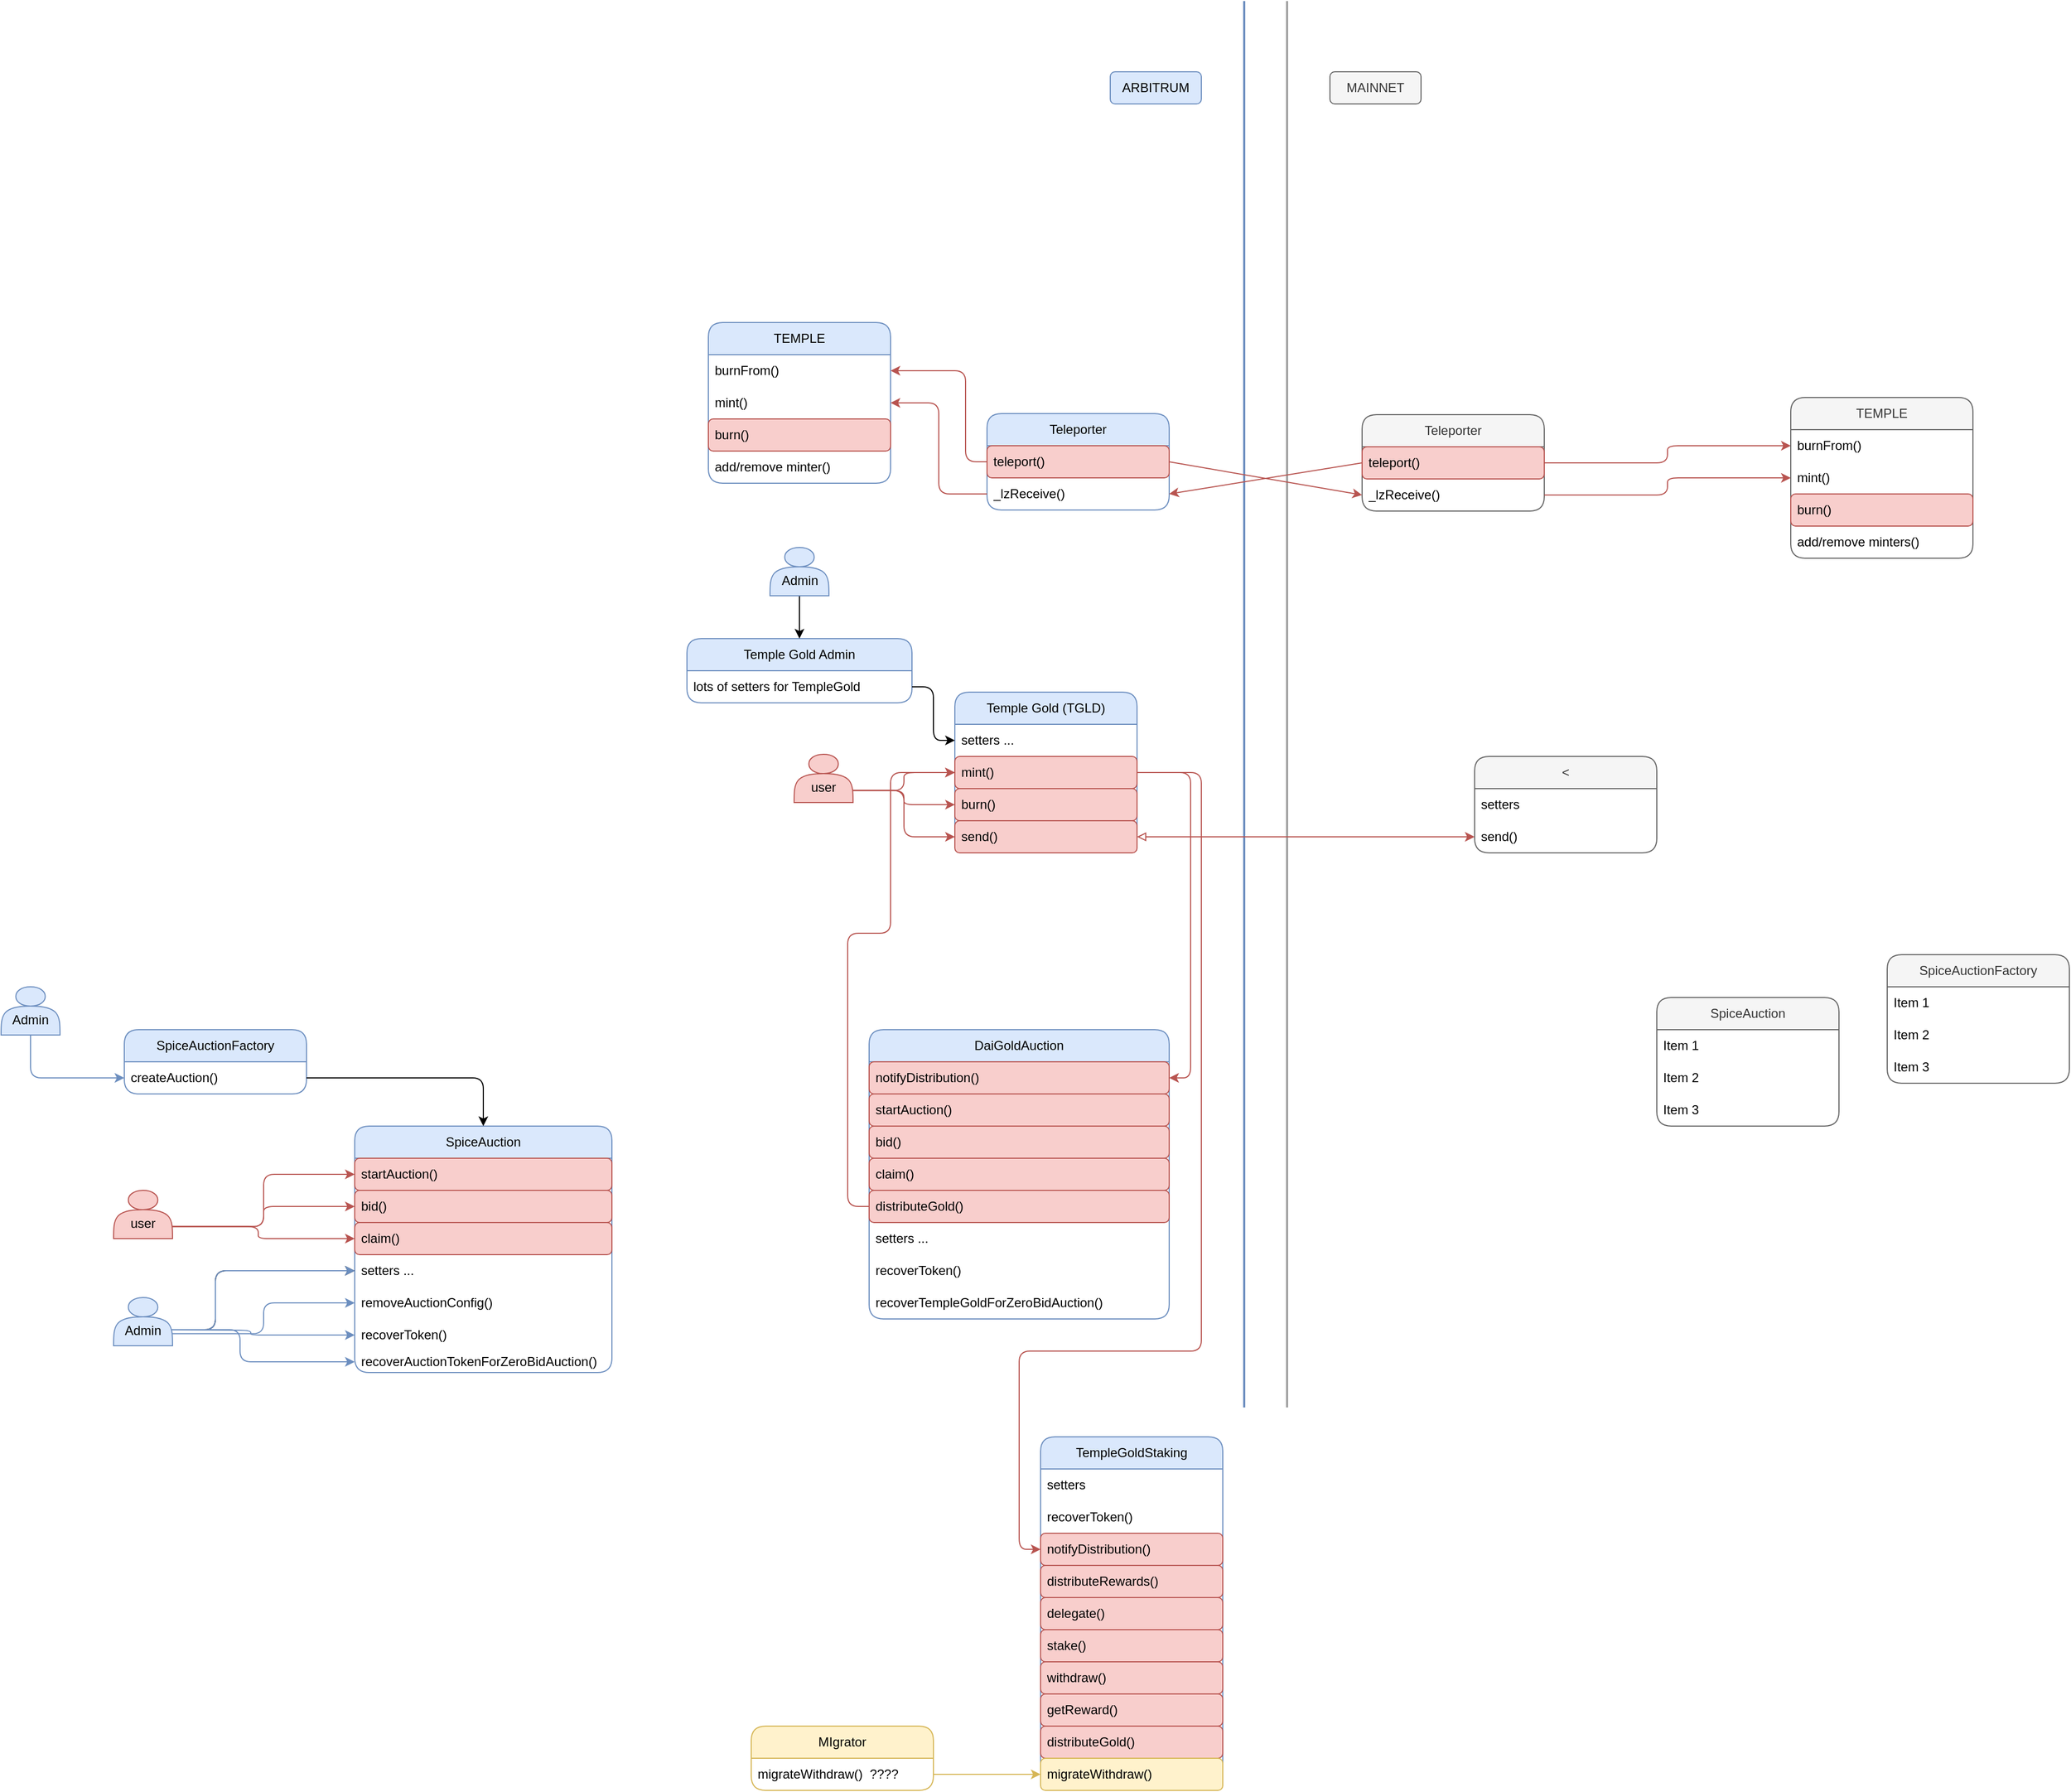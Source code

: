 <mxfile version="24.7.17">
  <diagram name="Page-1" id="kN0Zl41MOOWJ0NG0OLpR">
    <mxGraphModel dx="2349" dy="1938" grid="1" gridSize="10" guides="1" tooltips="1" connect="1" arrows="1" fold="1" page="1" pageScale="1" pageWidth="850" pageHeight="1100" math="0" shadow="0">
      <root>
        <mxCell id="0" />
        <mxCell id="1" parent="0" />
        <mxCell id="PqB-_CvW8uiKwiQ8ZS_M-51" style="edgeStyle=orthogonalEdgeStyle;rounded=1;orthogonalLoop=1;jettySize=auto;html=1;exitX=1;exitY=0.5;exitDx=0;exitDy=0;entryX=1;entryY=0.5;entryDx=0;entryDy=0;fillColor=#f8cecc;strokeColor=#b85450;" edge="1" parent="1" source="ul7KkK8-qh1lNXba7wHL-4" target="ul7KkK8-qh1lNXba7wHL-83">
          <mxGeometry relative="1" as="geometry">
            <Array as="points">
              <mxPoint x="670" y="420" />
              <mxPoint x="670" y="705" />
            </Array>
          </mxGeometry>
        </mxCell>
        <mxCell id="ul7KkK8-qh1lNXba7wHL-4" value="Temple Gold (TGLD)" style="swimlane;fontStyle=0;childLayout=stackLayout;horizontal=1;startSize=30;horizontalStack=0;resizeParent=1;resizeParentMax=0;resizeLast=0;collapsible=1;marginBottom=0;whiteSpace=wrap;html=1;fillColor=#dae8fc;strokeColor=#6c8ebf;rounded=1;" parent="1" vertex="1">
          <mxGeometry x="450" y="345" width="170" height="150" as="geometry" />
        </mxCell>
        <mxCell id="ul7KkK8-qh1lNXba7wHL-5" value="setters ..." style="text;strokeColor=none;fillColor=none;align=left;verticalAlign=middle;spacingLeft=4;spacingRight=4;overflow=hidden;points=[[0,0.5],[1,0.5]];portConstraint=eastwest;rotatable=0;whiteSpace=wrap;html=1;rounded=1;" parent="ul7KkK8-qh1lNXba7wHL-4" vertex="1">
          <mxGeometry y="30" width="170" height="30" as="geometry" />
        </mxCell>
        <mxCell id="ul7KkK8-qh1lNXba7wHL-6" value="mint()" style="text;strokeColor=#b85450;fillColor=#f8cecc;align=left;verticalAlign=middle;spacingLeft=4;spacingRight=4;overflow=hidden;points=[[0,0.5],[1,0.5]];portConstraint=eastwest;rotatable=0;whiteSpace=wrap;html=1;rounded=1;" parent="ul7KkK8-qh1lNXba7wHL-4" vertex="1">
          <mxGeometry y="60" width="170" height="30" as="geometry" />
        </mxCell>
        <mxCell id="PqB-_CvW8uiKwiQ8ZS_M-6" value="burn()" style="text;strokeColor=#b85450;fillColor=#f8cecc;align=left;verticalAlign=middle;spacingLeft=4;spacingRight=4;overflow=hidden;points=[[0,0.5],[1,0.5]];portConstraint=eastwest;rotatable=0;whiteSpace=wrap;html=1;rounded=1;" vertex="1" parent="ul7KkK8-qh1lNXba7wHL-4">
          <mxGeometry y="90" width="170" height="30" as="geometry" />
        </mxCell>
        <mxCell id="ul7KkK8-qh1lNXba7wHL-7" value="send()" style="text;strokeColor=#b85450;fillColor=#f8cecc;align=left;verticalAlign=middle;spacingLeft=4;spacingRight=4;overflow=hidden;points=[[0,0.5],[1,0.5]];portConstraint=eastwest;rotatable=0;whiteSpace=wrap;html=1;rounded=1;" parent="ul7KkK8-qh1lNXba7wHL-4" vertex="1">
          <mxGeometry y="120" width="170" height="30" as="geometry" />
        </mxCell>
        <mxCell id="ul7KkK8-qh1lNXba7wHL-8" value="&amp;lt;" style="swimlane;fontStyle=0;childLayout=stackLayout;horizontal=1;startSize=30;horizontalStack=0;resizeParent=1;resizeParentMax=0;resizeLast=0;collapsible=1;marginBottom=0;whiteSpace=wrap;html=1;fillColor=#f5f5f5;fontColor=#333333;strokeColor=#666666;rounded=1;" parent="1" vertex="1">
          <mxGeometry x="935" y="405" width="170" height="90" as="geometry" />
        </mxCell>
        <mxCell id="ul7KkK8-qh1lNXba7wHL-9" value="setters" style="text;strokeColor=none;fillColor=none;align=left;verticalAlign=middle;spacingLeft=4;spacingRight=4;overflow=hidden;points=[[0,0.5],[1,0.5]];portConstraint=eastwest;rotatable=0;whiteSpace=wrap;html=1;rounded=1;" parent="ul7KkK8-qh1lNXba7wHL-8" vertex="1">
          <mxGeometry y="30" width="170" height="30" as="geometry" />
        </mxCell>
        <mxCell id="ul7KkK8-qh1lNXba7wHL-10" value="send()" style="text;strokeColor=none;fillColor=none;align=left;verticalAlign=middle;spacingLeft=4;spacingRight=4;overflow=hidden;points=[[0,0.5],[1,0.5]];portConstraint=eastwest;rotatable=0;whiteSpace=wrap;html=1;rounded=1;" parent="ul7KkK8-qh1lNXba7wHL-8" vertex="1">
          <mxGeometry y="60" width="170" height="30" as="geometry" />
        </mxCell>
        <mxCell id="ul7KkK8-qh1lNXba7wHL-16" value="ARBITRUM" style="text;html=1;align=center;verticalAlign=middle;whiteSpace=wrap;rounded=1;fillColor=#dae8fc;strokeColor=#6c8ebf;" parent="1" vertex="1">
          <mxGeometry x="595" y="-234" width="85" height="30" as="geometry" />
        </mxCell>
        <mxCell id="ul7KkK8-qh1lNXba7wHL-17" value="MAINNET" style="text;html=1;align=center;verticalAlign=middle;whiteSpace=wrap;rounded=1;fillColor=#f5f5f5;strokeColor=#666666;fontColor=#333333;" parent="1" vertex="1">
          <mxGeometry x="800" y="-234" width="85" height="30" as="geometry" />
        </mxCell>
        <mxCell id="ul7KkK8-qh1lNXba7wHL-18" value="TempleGoldStaking" style="swimlane;fontStyle=0;childLayout=stackLayout;horizontal=1;startSize=30;horizontalStack=0;resizeParent=1;resizeParentMax=0;resizeLast=0;collapsible=1;marginBottom=0;whiteSpace=wrap;html=1;fillColor=#dae8fc;strokeColor=#6c8ebf;rounded=1;" parent="1" vertex="1">
          <mxGeometry x="530" y="1040" width="170" height="330" as="geometry" />
        </mxCell>
        <mxCell id="ul7KkK8-qh1lNXba7wHL-21" value="setters" style="text;strokeColor=none;fillColor=none;align=left;verticalAlign=middle;spacingLeft=4;spacingRight=4;overflow=hidden;points=[[0,0.5],[1,0.5]];portConstraint=eastwest;rotatable=0;whiteSpace=wrap;html=1;rounded=1;" parent="ul7KkK8-qh1lNXba7wHL-18" vertex="1">
          <mxGeometry y="30" width="170" height="30" as="geometry" />
        </mxCell>
        <mxCell id="PqB-_CvW8uiKwiQ8ZS_M-41" value="recoverToken()" style="text;strokeColor=none;fillColor=none;align=left;verticalAlign=middle;spacingLeft=4;spacingRight=4;overflow=hidden;points=[[0,0.5],[1,0.5]];portConstraint=eastwest;rotatable=0;whiteSpace=wrap;html=1;rounded=1;" vertex="1" parent="ul7KkK8-qh1lNXba7wHL-18">
          <mxGeometry y="60" width="170" height="30" as="geometry" />
        </mxCell>
        <mxCell id="ul7KkK8-qh1lNXba7wHL-19" value="notifyDistribution()" style="text;strokeColor=#b85450;fillColor=#f8cecc;align=left;verticalAlign=middle;spacingLeft=4;spacingRight=4;overflow=hidden;points=[[0,0.5],[1,0.5]];portConstraint=eastwest;rotatable=0;whiteSpace=wrap;html=1;rounded=1;" parent="ul7KkK8-qh1lNXba7wHL-18" vertex="1">
          <mxGeometry y="90" width="170" height="30" as="geometry" />
        </mxCell>
        <mxCell id="PqB-_CvW8uiKwiQ8ZS_M-38" value="distributeRewards()" style="text;strokeColor=#b85450;fillColor=#f8cecc;align=left;verticalAlign=middle;spacingLeft=4;spacingRight=4;overflow=hidden;points=[[0,0.5],[1,0.5]];portConstraint=eastwest;rotatable=0;whiteSpace=wrap;html=1;rounded=1;" vertex="1" parent="ul7KkK8-qh1lNXba7wHL-18">
          <mxGeometry y="120" width="170" height="30" as="geometry" />
        </mxCell>
        <mxCell id="PqB-_CvW8uiKwiQ8ZS_M-36" value="delegate()" style="text;strokeColor=#b85450;fillColor=#f8cecc;align=left;verticalAlign=middle;spacingLeft=4;spacingRight=4;overflow=hidden;points=[[0,0.5],[1,0.5]];portConstraint=eastwest;rotatable=0;whiteSpace=wrap;html=1;rounded=1;" vertex="1" parent="ul7KkK8-qh1lNXba7wHL-18">
          <mxGeometry y="150" width="170" height="30" as="geometry" />
        </mxCell>
        <mxCell id="PqB-_CvW8uiKwiQ8ZS_M-39" value="stake()" style="text;strokeColor=#b85450;fillColor=#f8cecc;align=left;verticalAlign=middle;spacingLeft=4;spacingRight=4;overflow=hidden;points=[[0,0.5],[1,0.5]];portConstraint=eastwest;rotatable=0;whiteSpace=wrap;html=1;rounded=1;" vertex="1" parent="ul7KkK8-qh1lNXba7wHL-18">
          <mxGeometry y="180" width="170" height="30" as="geometry" />
        </mxCell>
        <mxCell id="PqB-_CvW8uiKwiQ8ZS_M-40" value="withdraw()" style="text;strokeColor=#b85450;fillColor=#f8cecc;align=left;verticalAlign=middle;spacingLeft=4;spacingRight=4;overflow=hidden;points=[[0,0.5],[1,0.5]];portConstraint=eastwest;rotatable=0;whiteSpace=wrap;html=1;rounded=1;" vertex="1" parent="ul7KkK8-qh1lNXba7wHL-18">
          <mxGeometry y="210" width="170" height="30" as="geometry" />
        </mxCell>
        <mxCell id="PqB-_CvW8uiKwiQ8ZS_M-46" value="getReward()" style="text;strokeColor=#b85450;fillColor=#f8cecc;align=left;verticalAlign=middle;spacingLeft=4;spacingRight=4;overflow=hidden;points=[[0,0.5],[1,0.5]];portConstraint=eastwest;rotatable=0;whiteSpace=wrap;html=1;rounded=1;" vertex="1" parent="ul7KkK8-qh1lNXba7wHL-18">
          <mxGeometry y="240" width="170" height="30" as="geometry" />
        </mxCell>
        <mxCell id="PqB-_CvW8uiKwiQ8ZS_M-47" value="distributeGold()" style="text;strokeColor=#b85450;fillColor=#f8cecc;align=left;verticalAlign=middle;spacingLeft=4;spacingRight=4;overflow=hidden;points=[[0,0.5],[1,0.5]];portConstraint=eastwest;rotatable=0;whiteSpace=wrap;html=1;rounded=1;" vertex="1" parent="ul7KkK8-qh1lNXba7wHL-18">
          <mxGeometry y="270" width="170" height="30" as="geometry" />
        </mxCell>
        <mxCell id="PqB-_CvW8uiKwiQ8ZS_M-37" value="migrateWithdraw()" style="text;strokeColor=#d6b656;fillColor=#fff2cc;align=left;verticalAlign=middle;spacingLeft=4;spacingRight=4;overflow=hidden;points=[[0,0.5],[1,0.5]];portConstraint=eastwest;rotatable=0;whiteSpace=wrap;html=1;rounded=1;" vertex="1" parent="ul7KkK8-qh1lNXba7wHL-18">
          <mxGeometry y="300" width="170" height="30" as="geometry" />
        </mxCell>
        <mxCell id="ul7KkK8-qh1lNXba7wHL-22" value="Teleporter" style="swimlane;fontStyle=0;childLayout=stackLayout;horizontal=1;startSize=30;horizontalStack=0;resizeParent=1;resizeParentMax=0;resizeLast=0;collapsible=1;marginBottom=0;whiteSpace=wrap;html=1;fillColor=#dae8fc;strokeColor=#6c8ebf;rounded=1;" parent="1" vertex="1">
          <mxGeometry x="480" y="85" width="170" height="90" as="geometry" />
        </mxCell>
        <mxCell id="ul7KkK8-qh1lNXba7wHL-23" value="teleport()" style="text;strokeColor=#b85450;fillColor=#f8cecc;align=left;verticalAlign=middle;spacingLeft=4;spacingRight=4;overflow=hidden;points=[[0,0.5],[1,0.5]];portConstraint=eastwest;rotatable=0;whiteSpace=wrap;html=1;rounded=1;" parent="ul7KkK8-qh1lNXba7wHL-22" vertex="1">
          <mxGeometry y="30" width="170" height="30" as="geometry" />
        </mxCell>
        <mxCell id="PqB-_CvW8uiKwiQ8ZS_M-29" value="_lzReceive()" style="text;strokeColor=none;fillColor=none;align=left;verticalAlign=middle;spacingLeft=4;spacingRight=4;overflow=hidden;points=[[0,0.5],[1,0.5]];portConstraint=eastwest;rotatable=0;whiteSpace=wrap;html=1;rounded=1;" vertex="1" parent="ul7KkK8-qh1lNXba7wHL-22">
          <mxGeometry y="60" width="170" height="30" as="geometry" />
        </mxCell>
        <mxCell id="PqB-_CvW8uiKwiQ8ZS_M-17" style="edgeStyle=orthogonalEdgeStyle;rounded=1;orthogonalLoop=1;jettySize=auto;html=1;exitX=1;exitY=0.5;exitDx=0;exitDy=0;fillColor=#f8cecc;strokeColor=#b85450;" edge="1" parent="1" source="ul7KkK8-qh1lNXba7wHL-27" target="ul7KkK8-qh1lNXba7wHL-51">
          <mxGeometry relative="1" as="geometry" />
        </mxCell>
        <mxCell id="ul7KkK8-qh1lNXba7wHL-26" value="Teleporter" style="swimlane;fontStyle=0;childLayout=stackLayout;horizontal=1;startSize=30;horizontalStack=0;resizeParent=1;resizeParentMax=0;resizeLast=0;collapsible=1;marginBottom=0;whiteSpace=wrap;html=1;fillColor=#f5f5f5;strokeColor=#666666;fontColor=#333333;rounded=1;" parent="1" vertex="1">
          <mxGeometry x="830" y="86" width="170" height="90" as="geometry" />
        </mxCell>
        <mxCell id="ul7KkK8-qh1lNXba7wHL-27" value="teleport()" style="text;strokeColor=#b85450;fillColor=#f8cecc;align=left;verticalAlign=middle;spacingLeft=4;spacingRight=4;overflow=hidden;points=[[0,0.5],[1,0.5]];portConstraint=eastwest;rotatable=0;whiteSpace=wrap;html=1;rounded=1;" parent="ul7KkK8-qh1lNXba7wHL-26" vertex="1">
          <mxGeometry y="30" width="170" height="30" as="geometry" />
        </mxCell>
        <mxCell id="PqB-_CvW8uiKwiQ8ZS_M-22" value="_lzReceive()" style="text;strokeColor=none;fillColor=none;align=left;verticalAlign=middle;spacingLeft=4;spacingRight=4;overflow=hidden;points=[[0,0.5],[1,0.5]];portConstraint=eastwest;rotatable=0;whiteSpace=wrap;html=1;rounded=1;" vertex="1" parent="ul7KkK8-qh1lNXba7wHL-26">
          <mxGeometry y="60" width="170" height="30" as="geometry" />
        </mxCell>
        <mxCell id="ul7KkK8-qh1lNXba7wHL-30" value="Temple Gold Admin" style="swimlane;fontStyle=0;childLayout=stackLayout;horizontal=1;startSize=30;horizontalStack=0;resizeParent=1;resizeParentMax=0;resizeLast=0;collapsible=1;marginBottom=0;whiteSpace=wrap;html=1;fillColor=#dae8fc;strokeColor=#6c8ebf;rounded=1;" parent="1" vertex="1">
          <mxGeometry x="200" y="295" width="210" height="60" as="geometry" />
        </mxCell>
        <mxCell id="ul7KkK8-qh1lNXba7wHL-31" value="lots of setters for TempleGold" style="text;strokeColor=none;fillColor=none;align=left;verticalAlign=middle;spacingLeft=4;spacingRight=4;overflow=hidden;points=[[0,0.5],[1,0.5]];portConstraint=eastwest;rotatable=0;whiteSpace=wrap;html=1;rounded=1;" parent="ul7KkK8-qh1lNXba7wHL-30" vertex="1">
          <mxGeometry y="30" width="210" height="30" as="geometry" />
        </mxCell>
        <mxCell id="ul7KkK8-qh1lNXba7wHL-34" value="DaiGoldAuction" style="swimlane;fontStyle=0;childLayout=stackLayout;horizontal=1;startSize=30;horizontalStack=0;resizeParent=1;resizeParentMax=0;resizeLast=0;collapsible=1;marginBottom=0;whiteSpace=wrap;html=1;fillColor=#dae8fc;strokeColor=#6c8ebf;rounded=1;" parent="1" vertex="1">
          <mxGeometry x="370" y="660" width="280" height="270" as="geometry" />
        </mxCell>
        <mxCell id="ul7KkK8-qh1lNXba7wHL-83" value="notifyDistribution()" style="text;strokeColor=#b85450;fillColor=#f8cecc;align=left;verticalAlign=middle;spacingLeft=4;spacingRight=4;overflow=hidden;points=[[0,0.5],[1,0.5]];portConstraint=eastwest;rotatable=0;whiteSpace=wrap;html=1;rounded=1;" parent="ul7KkK8-qh1lNXba7wHL-34" vertex="1">
          <mxGeometry y="30" width="280" height="30" as="geometry" />
        </mxCell>
        <mxCell id="ul7KkK8-qh1lNXba7wHL-36" value="startAuction()" style="text;strokeColor=#b85450;fillColor=#f8cecc;align=left;verticalAlign=middle;spacingLeft=4;spacingRight=4;overflow=hidden;points=[[0,0.5],[1,0.5]];portConstraint=eastwest;rotatable=0;whiteSpace=wrap;html=1;rounded=1;" parent="ul7KkK8-qh1lNXba7wHL-34" vertex="1">
          <mxGeometry y="60" width="280" height="30" as="geometry" />
        </mxCell>
        <mxCell id="ul7KkK8-qh1lNXba7wHL-37" value="bid()" style="text;strokeColor=#b85450;fillColor=#f8cecc;align=left;verticalAlign=middle;spacingLeft=4;spacingRight=4;overflow=hidden;points=[[0,0.5],[1,0.5]];portConstraint=eastwest;rotatable=0;whiteSpace=wrap;html=1;rounded=1;" parent="ul7KkK8-qh1lNXba7wHL-34" vertex="1">
          <mxGeometry y="90" width="280" height="30" as="geometry" />
        </mxCell>
        <mxCell id="ul7KkK8-qh1lNXba7wHL-82" value="claim()" style="text;strokeColor=#b85450;fillColor=#f8cecc;align=left;verticalAlign=middle;spacingLeft=4;spacingRight=4;overflow=hidden;points=[[0,0.5],[1,0.5]];portConstraint=eastwest;rotatable=0;whiteSpace=wrap;html=1;rounded=1;" parent="ul7KkK8-qh1lNXba7wHL-34" vertex="1">
          <mxGeometry y="120" width="280" height="30" as="geometry" />
        </mxCell>
        <mxCell id="21_gAbxY58Gw7jwpVy-6-2" value="distributeGold()" style="text;strokeColor=#b85450;fillColor=#f8cecc;align=left;verticalAlign=middle;spacingLeft=4;spacingRight=4;overflow=hidden;points=[[0,0.5],[1,0.5]];portConstraint=eastwest;rotatable=0;whiteSpace=wrap;html=1;rounded=1;" parent="ul7KkK8-qh1lNXba7wHL-34" vertex="1">
          <mxGeometry y="150" width="280" height="30" as="geometry" />
        </mxCell>
        <mxCell id="ul7KkK8-qh1lNXba7wHL-35" value="setters ..." style="text;strokeColor=none;fillColor=none;align=left;verticalAlign=middle;spacingLeft=4;spacingRight=4;overflow=hidden;points=[[0,0.5],[1,0.5]];portConstraint=eastwest;rotatable=0;whiteSpace=wrap;html=1;rounded=1;" parent="ul7KkK8-qh1lNXba7wHL-34" vertex="1">
          <mxGeometry y="180" width="280" height="30" as="geometry" />
        </mxCell>
        <mxCell id="ul7KkK8-qh1lNXba7wHL-84" value="recoverToken()" style="text;strokeColor=none;fillColor=none;align=left;verticalAlign=middle;spacingLeft=4;spacingRight=4;overflow=hidden;points=[[0,0.5],[1,0.5]];portConstraint=eastwest;rotatable=0;whiteSpace=wrap;html=1;rounded=1;" parent="ul7KkK8-qh1lNXba7wHL-34" vertex="1">
          <mxGeometry y="210" width="280" height="30" as="geometry" />
        </mxCell>
        <mxCell id="ul7KkK8-qh1lNXba7wHL-85" value="recoverTempleGoldForZeroBidAuction()" style="text;strokeColor=none;fillColor=none;align=left;verticalAlign=middle;spacingLeft=4;spacingRight=4;overflow=hidden;points=[[0,0.5],[1,0.5]];portConstraint=eastwest;rotatable=0;whiteSpace=wrap;html=1;rounded=1;" parent="ul7KkK8-qh1lNXba7wHL-34" vertex="1">
          <mxGeometry y="240" width="280" height="30" as="geometry" />
        </mxCell>
        <mxCell id="ul7KkK8-qh1lNXba7wHL-38" value="SpiceAuctionFactory" style="swimlane;fontStyle=0;childLayout=stackLayout;horizontal=1;startSize=30;horizontalStack=0;resizeParent=1;resizeParentMax=0;resizeLast=0;collapsible=1;marginBottom=0;whiteSpace=wrap;html=1;fillColor=#dae8fc;strokeColor=#6c8ebf;rounded=1;" parent="1" vertex="1">
          <mxGeometry x="-325" y="660" width="170" height="60" as="geometry" />
        </mxCell>
        <mxCell id="ul7KkK8-qh1lNXba7wHL-39" value="createAuction()" style="text;strokeColor=none;fillColor=none;align=left;verticalAlign=middle;spacingLeft=4;spacingRight=4;overflow=hidden;points=[[0,0.5],[1,0.5]];portConstraint=eastwest;rotatable=0;whiteSpace=wrap;html=1;rounded=1;" parent="ul7KkK8-qh1lNXba7wHL-38" vertex="1">
          <mxGeometry y="30" width="170" height="30" as="geometry" />
        </mxCell>
        <mxCell id="ul7KkK8-qh1lNXba7wHL-42" value="SpiceAuction" style="swimlane;fontStyle=0;childLayout=stackLayout;horizontal=1;startSize=30;horizontalStack=0;resizeParent=1;resizeParentMax=0;resizeLast=0;collapsible=1;marginBottom=0;whiteSpace=wrap;html=1;fillColor=#dae8fc;strokeColor=#6c8ebf;rounded=1;" parent="1" vertex="1">
          <mxGeometry x="-110" y="750" width="240" height="230" as="geometry">
            <mxRectangle x="-10" y="600" width="150" height="30" as="alternateBounds" />
          </mxGeometry>
        </mxCell>
        <mxCell id="ul7KkK8-qh1lNXba7wHL-43" value="startAuction()" style="text;strokeColor=#b85450;fillColor=#f8cecc;align=left;verticalAlign=middle;spacingLeft=4;spacingRight=4;overflow=hidden;points=[[0,0.5],[1,0.5]];portConstraint=eastwest;rotatable=0;whiteSpace=wrap;html=1;rounded=1;" parent="ul7KkK8-qh1lNXba7wHL-42" vertex="1">
          <mxGeometry y="30" width="240" height="30" as="geometry" />
        </mxCell>
        <mxCell id="ul7KkK8-qh1lNXba7wHL-44" value="bid()" style="text;strokeColor=#b85450;fillColor=#f8cecc;align=left;verticalAlign=middle;spacingLeft=4;spacingRight=4;overflow=hidden;points=[[0,0.5],[1,0.5]];portConstraint=eastwest;rotatable=0;whiteSpace=wrap;html=1;rounded=1;" parent="ul7KkK8-qh1lNXba7wHL-42" vertex="1">
          <mxGeometry y="60" width="240" height="30" as="geometry" />
        </mxCell>
        <mxCell id="ul7KkK8-qh1lNXba7wHL-45" value="claim()" style="text;strokeColor=#b85450;fillColor=#f8cecc;align=left;verticalAlign=middle;spacingLeft=4;spacingRight=4;overflow=hidden;points=[[0,0.5],[1,0.5]];portConstraint=eastwest;rotatable=0;whiteSpace=wrap;html=1;rounded=1;" parent="ul7KkK8-qh1lNXba7wHL-42" vertex="1">
          <mxGeometry y="90" width="240" height="30" as="geometry" />
        </mxCell>
        <mxCell id="ul7KkK8-qh1lNXba7wHL-60" value="setters ..." style="text;strokeColor=none;fillColor=none;align=left;verticalAlign=middle;spacingLeft=4;spacingRight=4;overflow=hidden;points=[[0,0.5],[1,0.5]];portConstraint=eastwest;rotatable=0;whiteSpace=wrap;html=1;rounded=1;" parent="ul7KkK8-qh1lNXba7wHL-42" vertex="1">
          <mxGeometry y="120" width="240" height="30" as="geometry" />
        </mxCell>
        <mxCell id="ul7KkK8-qh1lNXba7wHL-61" value="removeAuctionConfig()" style="text;strokeColor=none;fillColor=none;align=left;verticalAlign=middle;spacingLeft=4;spacingRight=4;overflow=hidden;points=[[0,0.5],[1,0.5]];portConstraint=eastwest;rotatable=0;whiteSpace=wrap;html=1;rounded=1;" parent="ul7KkK8-qh1lNXba7wHL-42" vertex="1">
          <mxGeometry y="150" width="240" height="30" as="geometry" />
        </mxCell>
        <mxCell id="ul7KkK8-qh1lNXba7wHL-62" value="recoverToken()" style="text;strokeColor=none;fillColor=none;align=left;verticalAlign=middle;spacingLeft=4;spacingRight=4;overflow=hidden;points=[[0,0.5],[1,0.5]];portConstraint=eastwest;rotatable=0;whiteSpace=wrap;html=1;rounded=1;" parent="ul7KkK8-qh1lNXba7wHL-42" vertex="1">
          <mxGeometry y="180" width="240" height="30" as="geometry" />
        </mxCell>
        <mxCell id="ul7KkK8-qh1lNXba7wHL-63" value="recoverAuctionTokenForZeroBidAuction()" style="text;strokeColor=none;fillColor=none;align=left;verticalAlign=middle;spacingLeft=4;spacingRight=4;overflow=hidden;points=[[0,0.5],[1,0.5]];portConstraint=eastwest;rotatable=0;whiteSpace=wrap;html=1;rounded=1;" parent="ul7KkK8-qh1lNXba7wHL-42" vertex="1">
          <mxGeometry y="210" width="240" height="20" as="geometry" />
        </mxCell>
        <mxCell id="ul7KkK8-qh1lNXba7wHL-46" value="SpiceAuction" style="swimlane;fontStyle=0;childLayout=stackLayout;horizontal=1;startSize=30;horizontalStack=0;resizeParent=1;resizeParentMax=0;resizeLast=0;collapsible=1;marginBottom=0;whiteSpace=wrap;html=1;fillColor=#f5f5f5;strokeColor=#666666;fontColor=#333333;rounded=1;" parent="1" vertex="1">
          <mxGeometry x="1105" y="630" width="170" height="120" as="geometry" />
        </mxCell>
        <mxCell id="ul7KkK8-qh1lNXba7wHL-47" value="Item 1" style="text;strokeColor=none;fillColor=none;align=left;verticalAlign=middle;spacingLeft=4;spacingRight=4;overflow=hidden;points=[[0,0.5],[1,0.5]];portConstraint=eastwest;rotatable=0;whiteSpace=wrap;html=1;rounded=1;" parent="ul7KkK8-qh1lNXba7wHL-46" vertex="1">
          <mxGeometry y="30" width="170" height="30" as="geometry" />
        </mxCell>
        <mxCell id="ul7KkK8-qh1lNXba7wHL-48" value="Item 2" style="text;strokeColor=none;fillColor=none;align=left;verticalAlign=middle;spacingLeft=4;spacingRight=4;overflow=hidden;points=[[0,0.5],[1,0.5]];portConstraint=eastwest;rotatable=0;whiteSpace=wrap;html=1;rounded=1;" parent="ul7KkK8-qh1lNXba7wHL-46" vertex="1">
          <mxGeometry y="60" width="170" height="30" as="geometry" />
        </mxCell>
        <mxCell id="ul7KkK8-qh1lNXba7wHL-49" value="Item 3" style="text;strokeColor=none;fillColor=none;align=left;verticalAlign=middle;spacingLeft=4;spacingRight=4;overflow=hidden;points=[[0,0.5],[1,0.5]];portConstraint=eastwest;rotatable=0;whiteSpace=wrap;html=1;rounded=1;" parent="ul7KkK8-qh1lNXba7wHL-46" vertex="1">
          <mxGeometry y="90" width="170" height="30" as="geometry" />
        </mxCell>
        <mxCell id="ul7KkK8-qh1lNXba7wHL-50" value="TEMPLE" style="swimlane;fontStyle=0;childLayout=stackLayout;horizontal=1;startSize=30;horizontalStack=0;resizeParent=1;resizeParentMax=0;resizeLast=0;collapsible=1;marginBottom=0;whiteSpace=wrap;html=1;fillColor=#f5f5f5;strokeColor=#666666;fontColor=#333333;rounded=1;" parent="1" vertex="1">
          <mxGeometry x="1230" y="70" width="170" height="150" as="geometry" />
        </mxCell>
        <mxCell id="ul7KkK8-qh1lNXba7wHL-51" value="burnFrom()" style="text;strokeColor=none;fillColor=none;align=left;verticalAlign=middle;spacingLeft=4;spacingRight=4;overflow=hidden;points=[[0,0.5],[1,0.5]];portConstraint=eastwest;rotatable=0;whiteSpace=wrap;html=1;rounded=1;" parent="ul7KkK8-qh1lNXba7wHL-50" vertex="1">
          <mxGeometry y="30" width="170" height="30" as="geometry" />
        </mxCell>
        <mxCell id="ul7KkK8-qh1lNXba7wHL-52" value="mint()" style="text;strokeColor=none;fillColor=none;align=left;verticalAlign=middle;spacingLeft=4;spacingRight=4;overflow=hidden;points=[[0,0.5],[1,0.5]];portConstraint=eastwest;rotatable=0;whiteSpace=wrap;html=1;rounded=1;" parent="ul7KkK8-qh1lNXba7wHL-50" vertex="1">
          <mxGeometry y="60" width="170" height="30" as="geometry" />
        </mxCell>
        <mxCell id="PqB-_CvW8uiKwiQ8ZS_M-35" value="burn()" style="text;strokeColor=#b85450;fillColor=#f8cecc;align=left;verticalAlign=middle;spacingLeft=4;spacingRight=4;overflow=hidden;points=[[0,0.5],[1,0.5]];portConstraint=eastwest;rotatable=0;whiteSpace=wrap;html=1;rounded=1;" vertex="1" parent="ul7KkK8-qh1lNXba7wHL-50">
          <mxGeometry y="90" width="170" height="30" as="geometry" />
        </mxCell>
        <mxCell id="ul7KkK8-qh1lNXba7wHL-53" value="add/remove minters()" style="text;strokeColor=none;fillColor=none;align=left;verticalAlign=middle;spacingLeft=4;spacingRight=4;overflow=hidden;points=[[0,0.5],[1,0.5]];portConstraint=eastwest;rotatable=0;whiteSpace=wrap;html=1;rounded=1;" parent="ul7KkK8-qh1lNXba7wHL-50" vertex="1">
          <mxGeometry y="120" width="170" height="30" as="geometry" />
        </mxCell>
        <mxCell id="ul7KkK8-qh1lNXba7wHL-54" value="SpiceAuctionFactory" style="swimlane;fontStyle=0;childLayout=stackLayout;horizontal=1;startSize=30;horizontalStack=0;resizeParent=1;resizeParentMax=0;resizeLast=0;collapsible=1;marginBottom=0;whiteSpace=wrap;html=1;fillColor=#f5f5f5;strokeColor=#666666;fontColor=#333333;rounded=1;" parent="1" vertex="1">
          <mxGeometry x="1320" y="590" width="170" height="120" as="geometry" />
        </mxCell>
        <mxCell id="ul7KkK8-qh1lNXba7wHL-55" value="Item 1" style="text;strokeColor=none;fillColor=none;align=left;verticalAlign=middle;spacingLeft=4;spacingRight=4;overflow=hidden;points=[[0,0.5],[1,0.5]];portConstraint=eastwest;rotatable=0;whiteSpace=wrap;html=1;rounded=1;" parent="ul7KkK8-qh1lNXba7wHL-54" vertex="1">
          <mxGeometry y="30" width="170" height="30" as="geometry" />
        </mxCell>
        <mxCell id="ul7KkK8-qh1lNXba7wHL-56" value="Item 2" style="text;strokeColor=none;fillColor=none;align=left;verticalAlign=middle;spacingLeft=4;spacingRight=4;overflow=hidden;points=[[0,0.5],[1,0.5]];portConstraint=eastwest;rotatable=0;whiteSpace=wrap;html=1;rounded=1;" parent="ul7KkK8-qh1lNXba7wHL-54" vertex="1">
          <mxGeometry y="60" width="170" height="30" as="geometry" />
        </mxCell>
        <mxCell id="ul7KkK8-qh1lNXba7wHL-57" value="Item 3" style="text;strokeColor=none;fillColor=none;align=left;verticalAlign=middle;spacingLeft=4;spacingRight=4;overflow=hidden;points=[[0,0.5],[1,0.5]];portConstraint=eastwest;rotatable=0;whiteSpace=wrap;html=1;rounded=1;" parent="ul7KkK8-qh1lNXba7wHL-54" vertex="1">
          <mxGeometry y="90" width="170" height="30" as="geometry" />
        </mxCell>
        <mxCell id="ul7KkK8-qh1lNXba7wHL-69" style="edgeStyle=orthogonalEdgeStyle;rounded=1;orthogonalLoop=1;jettySize=auto;html=1;exitX=0.5;exitY=0.5;exitDx=0;exitDy=0;exitPerimeter=0;entryX=0;entryY=0.5;entryDx=0;entryDy=0;" parent="1" target="ul7KkK8-qh1lNXba7wHL-60" edge="1">
          <mxGeometry relative="1" as="geometry">
            <mxPoint x="-305.0" y="940" as="sourcePoint" />
            <Array as="points">
              <mxPoint x="-240" y="940" />
              <mxPoint x="-240" y="885" />
            </Array>
          </mxGeometry>
        </mxCell>
        <mxCell id="ul7KkK8-qh1lNXba7wHL-71" style="edgeStyle=orthogonalEdgeStyle;rounded=1;orthogonalLoop=1;jettySize=auto;html=1;exitX=1;exitY=0.75;exitDx=0;exitDy=0;fillColor=#dae8fc;strokeColor=#6c8ebf;" parent="1" source="ul7KkK8-qh1lNXba7wHL-79" target="ul7KkK8-qh1lNXba7wHL-61" edge="1">
          <mxGeometry relative="1" as="geometry">
            <mxPoint x="-305.0" y="940" as="sourcePoint" />
          </mxGeometry>
        </mxCell>
        <mxCell id="ul7KkK8-qh1lNXba7wHL-72" style="edgeStyle=orthogonalEdgeStyle;rounded=1;orthogonalLoop=1;jettySize=auto;html=1;exitX=0.5;exitY=0.5;exitDx=0;exitDy=0;exitPerimeter=0;entryX=0;entryY=0.5;entryDx=0;entryDy=0;fillColor=#dae8fc;strokeColor=#6c8ebf;" parent="1" target="ul7KkK8-qh1lNXba7wHL-62" edge="1">
          <mxGeometry relative="1" as="geometry">
            <mxPoint x="-305.0" y="940" as="sourcePoint" />
          </mxGeometry>
        </mxCell>
        <mxCell id="ul7KkK8-qh1lNXba7wHL-73" style="edgeStyle=orthogonalEdgeStyle;rounded=1;orthogonalLoop=1;jettySize=auto;html=1;exitX=1;exitY=0.75;exitDx=0;exitDy=0;fillColor=#dae8fc;strokeColor=#6c8ebf;" parent="1" source="ul7KkK8-qh1lNXba7wHL-79" target="ul7KkK8-qh1lNXba7wHL-63" edge="1">
          <mxGeometry relative="1" as="geometry">
            <mxPoint x="-305.0" y="940" as="sourcePoint" />
            <Array as="points">
              <mxPoint x="-325" y="940" />
              <mxPoint x="-217" y="940" />
              <mxPoint x="-217" y="970" />
            </Array>
          </mxGeometry>
        </mxCell>
        <mxCell id="ul7KkK8-qh1lNXba7wHL-66" style="edgeStyle=orthogonalEdgeStyle;rounded=1;orthogonalLoop=1;jettySize=auto;html=1;exitX=1;exitY=0.75;exitDx=0;exitDy=0;fillColor=#f8cecc;strokeColor=#b85450;" parent="1" source="ul7KkK8-qh1lNXba7wHL-80" target="ul7KkK8-qh1lNXba7wHL-43" edge="1">
          <mxGeometry relative="1" as="geometry">
            <mxPoint x="-265.0" y="810" as="sourcePoint" />
          </mxGeometry>
        </mxCell>
        <mxCell id="ul7KkK8-qh1lNXba7wHL-67" style="edgeStyle=orthogonalEdgeStyle;rounded=1;orthogonalLoop=1;jettySize=auto;html=1;exitX=1;exitY=0.75;exitDx=0;exitDy=0;entryX=0;entryY=0.5;entryDx=0;entryDy=0;fillColor=#f8cecc;strokeColor=#b85450;" parent="1" source="ul7KkK8-qh1lNXba7wHL-80" target="ul7KkK8-qh1lNXba7wHL-44" edge="1">
          <mxGeometry relative="1" as="geometry">
            <mxPoint x="-265.0" y="810" as="sourcePoint" />
          </mxGeometry>
        </mxCell>
        <mxCell id="ul7KkK8-qh1lNXba7wHL-68" style="edgeStyle=orthogonalEdgeStyle;rounded=1;orthogonalLoop=1;jettySize=auto;html=1;exitX=1;exitY=0.75;exitDx=0;exitDy=0;entryX=0;entryY=0.5;entryDx=0;entryDy=0;fillColor=#f8cecc;strokeColor=#b85450;" parent="1" source="ul7KkK8-qh1lNXba7wHL-80" target="ul7KkK8-qh1lNXba7wHL-45" edge="1">
          <mxGeometry relative="1" as="geometry">
            <mxPoint x="-265.0" y="810" as="sourcePoint" />
            <Array as="points">
              <mxPoint x="-200" y="844" />
              <mxPoint x="-200" y="855" />
            </Array>
          </mxGeometry>
        </mxCell>
        <mxCell id="ul7KkK8-qh1lNXba7wHL-64" value="" style="endArrow=none;html=1;rounded=1;fillColor=#dae8fc;strokeColor=#6c8ebf;strokeWidth=2;" parent="1" edge="1">
          <mxGeometry width="50" height="50" relative="1" as="geometry">
            <mxPoint x="720" y="1012.597" as="sourcePoint" />
            <mxPoint x="720" y="-300" as="targetPoint" />
          </mxGeometry>
        </mxCell>
        <mxCell id="ul7KkK8-qh1lNXba7wHL-65" value="" style="endArrow=none;html=1;rounded=1;fillColor=#f5f5f5;strokeColor=#A1A1A1;strokeWidth=2;" parent="1" edge="1">
          <mxGeometry width="50" height="50" relative="1" as="geometry">
            <mxPoint x="760" y="1012.597" as="sourcePoint" />
            <mxPoint x="760" y="-300" as="targetPoint" />
          </mxGeometry>
        </mxCell>
        <mxCell id="ul7KkK8-qh1lNXba7wHL-70" style="edgeStyle=orthogonalEdgeStyle;rounded=1;orthogonalLoop=1;jettySize=auto;html=1;exitX=1;exitY=0.75;exitDx=0;exitDy=0;entryX=0;entryY=0.5;entryDx=0;entryDy=0;fillColor=#dae8fc;strokeColor=#6c8ebf;" parent="1" source="ul7KkK8-qh1lNXba7wHL-79" target="ul7KkK8-qh1lNXba7wHL-60" edge="1">
          <mxGeometry relative="1" as="geometry">
            <mxPoint x="-305.0" y="940" as="sourcePoint" />
            <mxPoint x="-110" y="885" as="targetPoint" />
            <Array as="points">
              <mxPoint x="-325" y="940" />
              <mxPoint x="-240" y="940" />
              <mxPoint x="-240" y="885" />
            </Array>
          </mxGeometry>
        </mxCell>
        <mxCell id="ul7KkK8-qh1lNXba7wHL-75" style="edgeStyle=orthogonalEdgeStyle;rounded=1;orthogonalLoop=1;jettySize=auto;html=1;exitX=0.5;exitY=1;exitDx=0;exitDy=0;fillColor=#dae8fc;strokeColor=#6c8ebf;" parent="1" source="ul7KkK8-qh1lNXba7wHL-77" target="ul7KkK8-qh1lNXba7wHL-39" edge="1">
          <mxGeometry relative="1" as="geometry">
            <mxPoint x="-375.0" y="705" as="sourcePoint" />
          </mxGeometry>
        </mxCell>
        <mxCell id="ul7KkK8-qh1lNXba7wHL-76" style="edgeStyle=orthogonalEdgeStyle;rounded=1;orthogonalLoop=1;jettySize=auto;html=1;exitX=1;exitY=0.5;exitDx=0;exitDy=0;entryX=0.5;entryY=0;entryDx=0;entryDy=0;" parent="1" source="ul7KkK8-qh1lNXba7wHL-39" target="ul7KkK8-qh1lNXba7wHL-42" edge="1">
          <mxGeometry relative="1" as="geometry" />
        </mxCell>
        <mxCell id="ul7KkK8-qh1lNXba7wHL-77" value="&lt;div&gt;&lt;br&gt;&lt;/div&gt;&lt;div&gt;Admin&lt;/div&gt;" style="shape=actor;whiteSpace=wrap;html=1;fillColor=#dae8fc;strokeColor=#6c8ebf;rounded=1;" parent="1" vertex="1">
          <mxGeometry x="-440" y="620" width="55" height="45" as="geometry" />
        </mxCell>
        <mxCell id="ul7KkK8-qh1lNXba7wHL-79" value="&lt;div&gt;&lt;br&gt;&lt;/div&gt;&lt;div&gt;Admin&lt;/div&gt;" style="shape=actor;whiteSpace=wrap;html=1;fillColor=#dae8fc;strokeColor=#6c8ebf;rounded=1;" parent="1" vertex="1">
          <mxGeometry x="-335" y="910" width="55" height="45" as="geometry" />
        </mxCell>
        <mxCell id="ul7KkK8-qh1lNXba7wHL-80" value="&lt;div&gt;&lt;br&gt;&lt;/div&gt;&lt;div&gt;user&lt;/div&gt;" style="shape=actor;whiteSpace=wrap;html=1;fillColor=#f8cecc;strokeColor=#b85450;rounded=1;" parent="1" vertex="1">
          <mxGeometry x="-335" y="810" width="55" height="45" as="geometry" />
        </mxCell>
        <mxCell id="PqB-_CvW8uiKwiQ8ZS_M-4" style="edgeStyle=orthogonalEdgeStyle;rounded=1;orthogonalLoop=1;jettySize=auto;html=1;exitX=0.5;exitY=1;exitDx=0;exitDy=0;entryX=0.5;entryY=0;entryDx=0;entryDy=0;" edge="1" parent="1" source="PqB-_CvW8uiKwiQ8ZS_M-9" target="ul7KkK8-qh1lNXba7wHL-30">
          <mxGeometry relative="1" as="geometry">
            <mxPoint x="305" y="230" as="sourcePoint" />
          </mxGeometry>
        </mxCell>
        <mxCell id="PqB-_CvW8uiKwiQ8ZS_M-5" style="edgeStyle=orthogonalEdgeStyle;rounded=1;orthogonalLoop=1;jettySize=auto;html=1;exitX=1;exitY=0.5;exitDx=0;exitDy=0;" edge="1" parent="1" source="ul7KkK8-qh1lNXba7wHL-31" target="ul7KkK8-qh1lNXba7wHL-5">
          <mxGeometry relative="1" as="geometry" />
        </mxCell>
        <mxCell id="PqB-_CvW8uiKwiQ8ZS_M-11" style="edgeStyle=orthogonalEdgeStyle;rounded=1;orthogonalLoop=1;jettySize=auto;html=1;exitX=1;exitY=0.75;exitDx=0;exitDy=0;fillColor=#f8cecc;strokeColor=#b85450;" edge="1" parent="1" source="PqB-_CvW8uiKwiQ8ZS_M-8" target="ul7KkK8-qh1lNXba7wHL-6">
          <mxGeometry relative="1" as="geometry" />
        </mxCell>
        <mxCell id="PqB-_CvW8uiKwiQ8ZS_M-12" style="edgeStyle=orthogonalEdgeStyle;rounded=1;orthogonalLoop=1;jettySize=auto;html=1;exitX=1;exitY=0.75;exitDx=0;exitDy=0;fillColor=#f8cecc;strokeColor=#b85450;" edge="1" parent="1" source="PqB-_CvW8uiKwiQ8ZS_M-8" target="PqB-_CvW8uiKwiQ8ZS_M-6">
          <mxGeometry relative="1" as="geometry" />
        </mxCell>
        <mxCell id="PqB-_CvW8uiKwiQ8ZS_M-13" style="edgeStyle=orthogonalEdgeStyle;rounded=1;orthogonalLoop=1;jettySize=auto;html=1;exitX=1;exitY=0.75;exitDx=0;exitDy=0;fillColor=#f8cecc;strokeColor=#b85450;" edge="1" parent="1" source="PqB-_CvW8uiKwiQ8ZS_M-8" target="ul7KkK8-qh1lNXba7wHL-7">
          <mxGeometry relative="1" as="geometry" />
        </mxCell>
        <mxCell id="PqB-_CvW8uiKwiQ8ZS_M-8" value="&lt;div&gt;&lt;br&gt;&lt;/div&gt;&lt;div&gt;user&lt;/div&gt;" style="shape=actor;whiteSpace=wrap;html=1;fillColor=#f8cecc;strokeColor=#b85450;rounded=1;" vertex="1" parent="1">
          <mxGeometry x="300" y="403" width="55" height="45" as="geometry" />
        </mxCell>
        <mxCell id="PqB-_CvW8uiKwiQ8ZS_M-9" value="&lt;div&gt;&lt;br&gt;&lt;/div&gt;&lt;div&gt;Admin&lt;/div&gt;" style="shape=actor;whiteSpace=wrap;html=1;fillColor=#dae8fc;strokeColor=#6c8ebf;rounded=1;" vertex="1" parent="1">
          <mxGeometry x="277.5" y="210" width="55" height="45" as="geometry" />
        </mxCell>
        <mxCell id="PqB-_CvW8uiKwiQ8ZS_M-16" style="edgeStyle=orthogonalEdgeStyle;rounded=1;orthogonalLoop=1;jettySize=auto;html=1;exitX=1;exitY=0.5;exitDx=0;exitDy=0;startArrow=block;startFill=0;fillColor=#f8cecc;strokeColor=#b85450;" edge="1" parent="1" source="ul7KkK8-qh1lNXba7wHL-7" target="ul7KkK8-qh1lNXba7wHL-10">
          <mxGeometry relative="1" as="geometry" />
        </mxCell>
        <mxCell id="PqB-_CvW8uiKwiQ8ZS_M-18" style="edgeStyle=orthogonalEdgeStyle;rounded=1;orthogonalLoop=1;jettySize=auto;html=1;exitX=1;exitY=0.5;exitDx=0;exitDy=0;fillColor=#f8cecc;strokeColor=#b85450;" edge="1" parent="1" source="ul7KkK8-qh1lNXba7wHL-6" target="ul7KkK8-qh1lNXba7wHL-19">
          <mxGeometry relative="1" as="geometry">
            <Array as="points">
              <mxPoint x="680" y="420" />
              <mxPoint x="680" y="960" />
              <mxPoint x="510" y="960" />
              <mxPoint x="510" y="1145" />
            </Array>
          </mxGeometry>
        </mxCell>
        <mxCell id="PqB-_CvW8uiKwiQ8ZS_M-24" style="edgeStyle=orthogonalEdgeStyle;rounded=1;orthogonalLoop=1;jettySize=auto;html=1;exitX=1;exitY=0.5;exitDx=0;exitDy=0;fillColor=#f8cecc;strokeColor=#b85450;" edge="1" parent="1" source="PqB-_CvW8uiKwiQ8ZS_M-22" target="ul7KkK8-qh1lNXba7wHL-52">
          <mxGeometry relative="1" as="geometry" />
        </mxCell>
        <mxCell id="PqB-_CvW8uiKwiQ8ZS_M-25" value="TEMPLE" style="swimlane;fontStyle=0;childLayout=stackLayout;horizontal=1;startSize=30;horizontalStack=0;resizeParent=1;resizeParentMax=0;resizeLast=0;collapsible=1;marginBottom=0;whiteSpace=wrap;html=1;fillColor=#dae8fc;strokeColor=#6c8ebf;rounded=1;" vertex="1" parent="1">
          <mxGeometry x="220" width="170" height="150" as="geometry" />
        </mxCell>
        <mxCell id="PqB-_CvW8uiKwiQ8ZS_M-26" value="burnFrom()" style="text;strokeColor=none;fillColor=none;align=left;verticalAlign=middle;spacingLeft=4;spacingRight=4;overflow=hidden;points=[[0,0.5],[1,0.5]];portConstraint=eastwest;rotatable=0;whiteSpace=wrap;html=1;rounded=1;" vertex="1" parent="PqB-_CvW8uiKwiQ8ZS_M-25">
          <mxGeometry y="30" width="170" height="30" as="geometry" />
        </mxCell>
        <mxCell id="PqB-_CvW8uiKwiQ8ZS_M-27" value="mint()" style="text;strokeColor=none;fillColor=none;align=left;verticalAlign=middle;spacingLeft=4;spacingRight=4;overflow=hidden;points=[[0,0.5],[1,0.5]];portConstraint=eastwest;rotatable=0;whiteSpace=wrap;html=1;rounded=1;" vertex="1" parent="PqB-_CvW8uiKwiQ8ZS_M-25">
          <mxGeometry y="60" width="170" height="30" as="geometry" />
        </mxCell>
        <mxCell id="PqB-_CvW8uiKwiQ8ZS_M-34" value="burn()" style="text;strokeColor=#b85450;fillColor=#f8cecc;align=left;verticalAlign=middle;spacingLeft=4;spacingRight=4;overflow=hidden;points=[[0,0.5],[1,0.5]];portConstraint=eastwest;rotatable=0;whiteSpace=wrap;html=1;rounded=1;" vertex="1" parent="PqB-_CvW8uiKwiQ8ZS_M-25">
          <mxGeometry y="90" width="170" height="30" as="geometry" />
        </mxCell>
        <mxCell id="PqB-_CvW8uiKwiQ8ZS_M-28" value="add/remove minter()" style="text;strokeColor=none;fillColor=none;align=left;verticalAlign=middle;spacingLeft=4;spacingRight=4;overflow=hidden;points=[[0,0.5],[1,0.5]];portConstraint=eastwest;rotatable=0;whiteSpace=wrap;html=1;rounded=1;" vertex="1" parent="PqB-_CvW8uiKwiQ8ZS_M-25">
          <mxGeometry y="120" width="170" height="30" as="geometry" />
        </mxCell>
        <mxCell id="PqB-_CvW8uiKwiQ8ZS_M-30" style="rounded=1;orthogonalLoop=1;jettySize=auto;html=1;exitX=1;exitY=0.5;exitDx=0;exitDy=0;entryX=0;entryY=0.5;entryDx=0;entryDy=0;fillColor=#f8cecc;strokeColor=#b85450;" edge="1" parent="1" source="ul7KkK8-qh1lNXba7wHL-23" target="PqB-_CvW8uiKwiQ8ZS_M-22">
          <mxGeometry relative="1" as="geometry" />
        </mxCell>
        <mxCell id="PqB-_CvW8uiKwiQ8ZS_M-31" style="rounded=1;orthogonalLoop=1;jettySize=auto;html=1;exitX=0;exitY=0.5;exitDx=0;exitDy=0;entryX=1;entryY=0.5;entryDx=0;entryDy=0;fillColor=#f8cecc;strokeColor=#b85450;" edge="1" parent="1" source="ul7KkK8-qh1lNXba7wHL-27" target="PqB-_CvW8uiKwiQ8ZS_M-29">
          <mxGeometry relative="1" as="geometry" />
        </mxCell>
        <mxCell id="PqB-_CvW8uiKwiQ8ZS_M-32" style="edgeStyle=orthogonalEdgeStyle;rounded=1;orthogonalLoop=1;jettySize=auto;html=1;exitX=0;exitY=0.5;exitDx=0;exitDy=0;entryX=1;entryY=0.5;entryDx=0;entryDy=0;fillColor=#f8cecc;strokeColor=#b85450;" edge="1" parent="1" source="PqB-_CvW8uiKwiQ8ZS_M-29" target="PqB-_CvW8uiKwiQ8ZS_M-27">
          <mxGeometry relative="1" as="geometry" />
        </mxCell>
        <mxCell id="PqB-_CvW8uiKwiQ8ZS_M-33" style="edgeStyle=orthogonalEdgeStyle;rounded=1;orthogonalLoop=1;jettySize=auto;html=1;exitX=0;exitY=0.5;exitDx=0;exitDy=0;entryX=1;entryY=0.5;entryDx=0;entryDy=0;fillColor=#f8cecc;strokeColor=#b85450;" edge="1" parent="1" source="ul7KkK8-qh1lNXba7wHL-23" target="PqB-_CvW8uiKwiQ8ZS_M-26">
          <mxGeometry relative="1" as="geometry">
            <Array as="points">
              <mxPoint x="460" y="130" />
              <mxPoint x="460" y="45" />
            </Array>
          </mxGeometry>
        </mxCell>
        <mxCell id="PqB-_CvW8uiKwiQ8ZS_M-42" value="MIgrator" style="swimlane;fontStyle=0;childLayout=stackLayout;horizontal=1;startSize=30;horizontalStack=0;resizeParent=1;resizeParentMax=0;resizeLast=0;collapsible=1;marginBottom=0;whiteSpace=wrap;html=1;fillColor=#fff2cc;strokeColor=#d6b656;rounded=1;" vertex="1" parent="1">
          <mxGeometry x="260" y="1310" width="170" height="60" as="geometry" />
        </mxCell>
        <mxCell id="PqB-_CvW8uiKwiQ8ZS_M-43" value="migrateWithdraw()&amp;nbsp; ????" style="text;strokeColor=none;fillColor=none;align=left;verticalAlign=middle;spacingLeft=4;spacingRight=4;overflow=hidden;points=[[0,0.5],[1,0.5]];portConstraint=eastwest;rotatable=0;whiteSpace=wrap;html=1;rounded=1;" vertex="1" parent="PqB-_CvW8uiKwiQ8ZS_M-42">
          <mxGeometry y="30" width="170" height="30" as="geometry" />
        </mxCell>
        <mxCell id="PqB-_CvW8uiKwiQ8ZS_M-45" style="edgeStyle=orthogonalEdgeStyle;rounded=1;orthogonalLoop=1;jettySize=auto;html=1;exitX=1;exitY=0.5;exitDx=0;exitDy=0;entryX=0;entryY=0.5;entryDx=0;entryDy=0;fillColor=#fff2cc;strokeColor=#d6b656;" edge="1" parent="1" source="PqB-_CvW8uiKwiQ8ZS_M-43" target="PqB-_CvW8uiKwiQ8ZS_M-37">
          <mxGeometry relative="1" as="geometry" />
        </mxCell>
        <mxCell id="PqB-_CvW8uiKwiQ8ZS_M-50" style="edgeStyle=orthogonalEdgeStyle;rounded=1;orthogonalLoop=1;jettySize=auto;html=1;exitX=0;exitY=0.5;exitDx=0;exitDy=0;entryX=0;entryY=0.5;entryDx=0;entryDy=0;fillColor=#f8cecc;strokeColor=#b85450;" edge="1" parent="1" source="21_gAbxY58Gw7jwpVy-6-2" target="ul7KkK8-qh1lNXba7wHL-4">
          <mxGeometry relative="1" as="geometry">
            <Array as="points">
              <mxPoint x="350" y="825" />
              <mxPoint x="350" y="570" />
              <mxPoint x="390" y="570" />
              <mxPoint x="390" y="420" />
            </Array>
          </mxGeometry>
        </mxCell>
      </root>
    </mxGraphModel>
  </diagram>
</mxfile>
